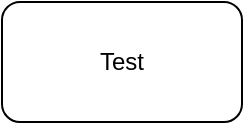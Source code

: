 <mxfile version="15.7.0" type="github">
  <diagram id="eSJOu1a_rW2e-8kVsbK7" name="Page-1">
    <mxGraphModel dx="946" dy="511" grid="1" gridSize="10" guides="1" tooltips="1" connect="1" arrows="1" fold="1" page="1" pageScale="1" pageWidth="827" pageHeight="1169" math="0" shadow="0">
      <root>
        <mxCell id="0" />
        <mxCell id="1" parent="0" />
        <mxCell id="AaoGTVyJFrxrIAYfjInD-1" value="Test" style="rounded=1;whiteSpace=wrap;html=1;" vertex="1" parent="1">
          <mxGeometry x="350" y="240" width="120" height="60" as="geometry" />
        </mxCell>
      </root>
    </mxGraphModel>
  </diagram>
</mxfile>
